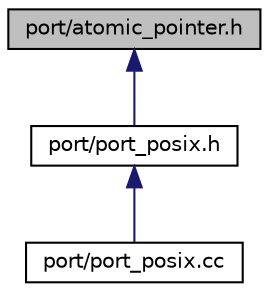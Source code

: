 digraph "port/atomic_pointer.h"
{
  edge [fontname="Helvetica",fontsize="10",labelfontname="Helvetica",labelfontsize="10"];
  node [fontname="Helvetica",fontsize="10",shape=record];
  Node1 [label="port/atomic_pointer.h",height=0.2,width=0.4,color="black", fillcolor="grey75", style="filled" fontcolor="black"];
  Node1 -> Node2 [dir="back",color="midnightblue",fontsize="10",style="solid"];
  Node2 [label="port/port_posix.h",height=0.2,width=0.4,color="black", fillcolor="white", style="filled",URL="$port__posix_8h.html"];
  Node2 -> Node3 [dir="back",color="midnightblue",fontsize="10",style="solid"];
  Node3 [label="port/port_posix.cc",height=0.2,width=0.4,color="black", fillcolor="white", style="filled",URL="$port__posix_8cc.html"];
}
